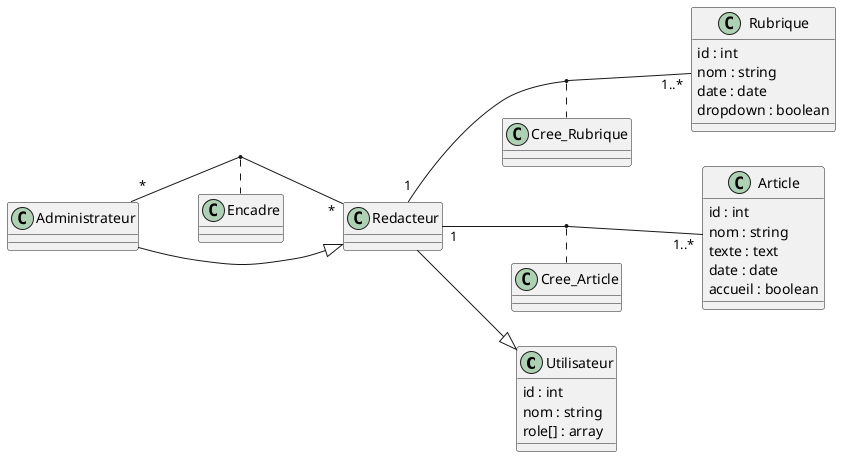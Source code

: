@startuml
left to right direction
class Utilisateur{
    id : int
    nom : string
    role[] : array
}
class Redacteur{}
class Administrateur{}
class Rubrique{
    id : int
    nom : string
    date : date
    dropdown : boolean
}
class Article{
    id : int
    nom : string
    texte : text
    date : date
    accueil : boolean
}


Redacteur --|> Utilisateur
Administrateur --|> Redacteur


Redacteur "1" -- "1..*" Rubrique
(Redacteur,Rubrique) .. Cree_Rubrique
class Cree_Rubrique {}

Redacteur "1" -- "1..*" Article
(Redacteur,Article) .. Cree_Article
class Cree_Article {}

Administrateur "*" -- "*" Redacteur
(Administrateur,Redacteur) .. Encadre
class Encadre {}


@enduml